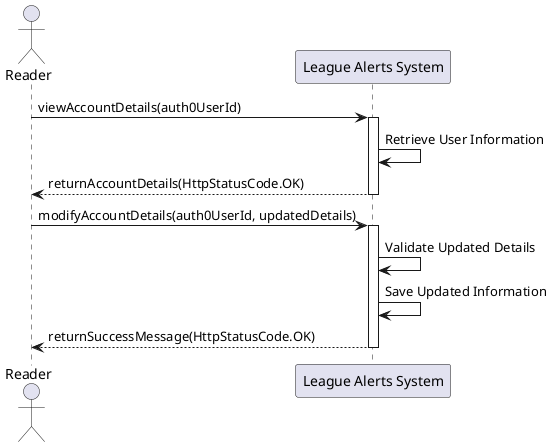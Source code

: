 @startuml
actor Reader
participant "League Alerts System" as AMS

Reader -> AMS : viewAccountDetails(auth0UserId)
activate AMS
    AMS -> AMS : Retrieve User Information
    AMS --> Reader : returnAccountDetails(HttpStatusCode.OK)
deactivate AMS

Reader -> AMS : modifyAccountDetails(auth0UserId, updatedDetails)
activate AMS
    AMS -> AMS : Validate Updated Details
    AMS -> AMS : Save Updated Information
    AMS --> Reader : returnSuccessMessage(HttpStatusCode.OK)
deactivate AMS
@enduml
